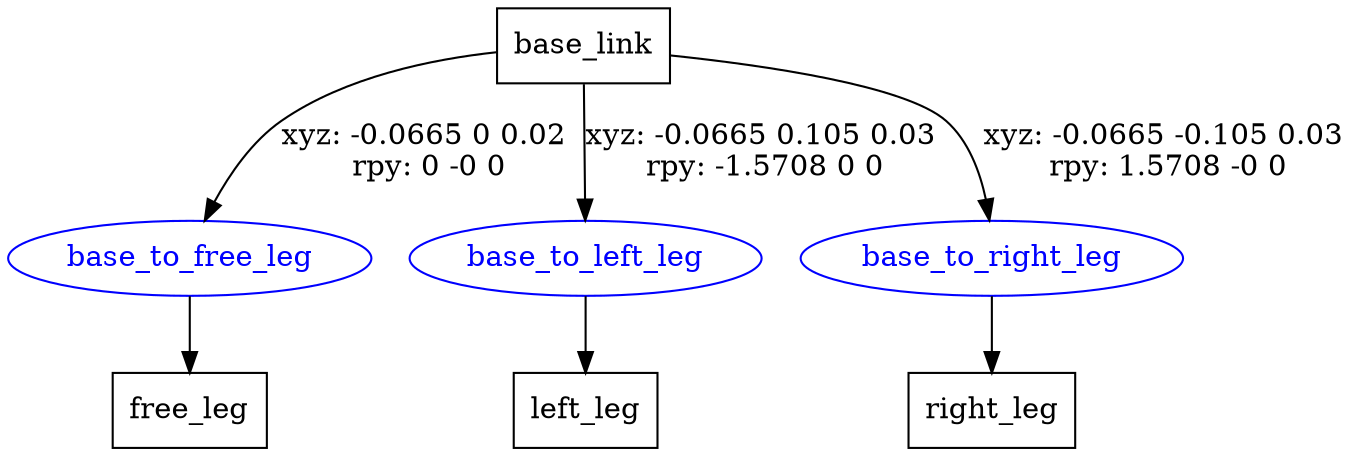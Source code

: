 digraph G {
node [shape=box];
"base_link" [label="base_link"];
"free_leg" [label="free_leg"];
"left_leg" [label="left_leg"];
"right_leg" [label="right_leg"];
node [shape=ellipse, color=blue, fontcolor=blue];
"base_link" -> "base_to_free_leg" [label="xyz: -0.0665 0 0.02 \nrpy: 0 -0 0"]
"base_to_free_leg" -> "free_leg"
"base_link" -> "base_to_left_leg" [label="xyz: -0.0665 0.105 0.03 \nrpy: -1.5708 0 0"]
"base_to_left_leg" -> "left_leg"
"base_link" -> "base_to_right_leg" [label="xyz: -0.0665 -0.105 0.03 \nrpy: 1.5708 -0 0"]
"base_to_right_leg" -> "right_leg"
}
